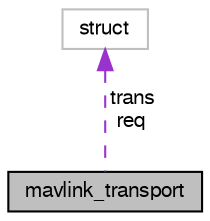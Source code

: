 digraph "mavlink_transport"
{
  edge [fontname="FreeSans",fontsize="10",labelfontname="FreeSans",labelfontsize="10"];
  node [fontname="FreeSans",fontsize="10",shape=record];
  Node1 [label="mavlink_transport",height=0.2,width=0.4,color="black", fillcolor="grey75", style="filled", fontcolor="black"];
  Node2 -> Node1 [dir="back",color="darkorchid3",fontsize="10",style="dashed",label=" trans\nreq" ,fontname="FreeSans"];
  Node2 [label="struct",height=0.2,width=0.4,color="grey75", fillcolor="white", style="filled"];
}
